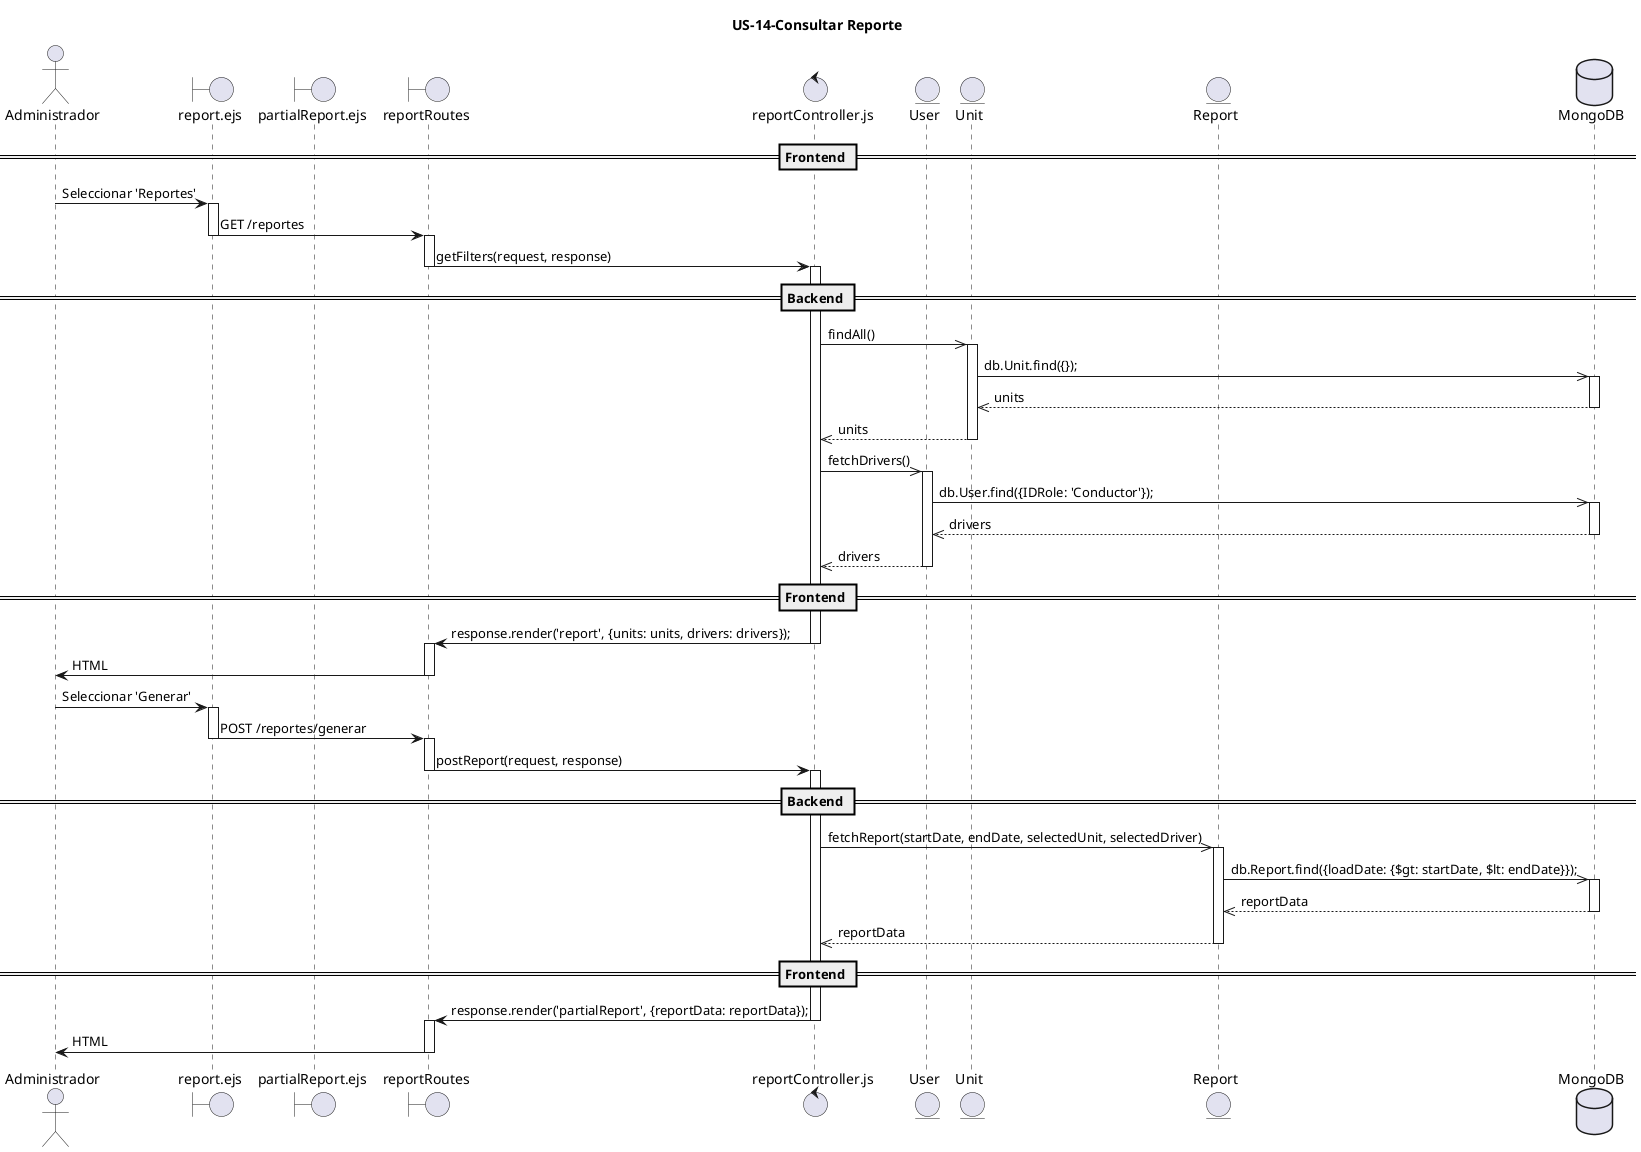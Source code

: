 @startuml US-14-consultarReporte
title US-14-Consultar Reporte

actor Administrador

boundary "report.ejs" as parent_view
boundary "partialReport.ejs" as partial_view
boundary "reportRoutes" as routes
control "reportController.js" as controller
entity "User" as model_user
entity "Unit" as model_unit
entity "Report" as model_report
database "MongoDB" as db

== Frontend ==
Administrador -> parent_view: Seleccionar 'Reportes'
activate parent_view
parent_view -> routes: GET /reportes
deactivate parent_view
activate routes

routes -> controller: getFilters(request, response)
deactivate routes

== Backend ==
activate controller
controller ->> model_unit: findAll()
activate model_unit
model_unit ->> db: db.Unit.find({});
activate db
db -->> model_unit: units
deactivate db
model_unit -->> controller: units
deactivate model_unit

controller ->> model_user: fetchDrivers()
activate model_user
model_user ->> db: db.User.find({IDRole: 'Conductor'});
activate db
db -->> model_user: drivers
deactivate db
model_user -->> controller: drivers
deactivate model_user

== Frontend ==
controller -> routes: response.render('report', {units: units, drivers: drivers});
deactivate controller

activate routes
routes -> Administrador: HTML
deactivate routes

Administrador  -> parent_view: Seleccionar 'Generar'
activate parent_view

parent_view -> routes: POST /reportes/generar
deactivate parent_view
activate routes

routes -> controller: postReport(request, response)
deactivate routes

== Backend ==
activate controller
controller ->> model_report: fetchReport(startDate, endDate, selectedUnit, selectedDriver)
activate model_report
model_report ->> db: db.Report.find({loadDate: {$gt: startDate, $lt: endDate}});
activate db
db -->> model_report: reportData
deactivate db
model_report -->> controller: reportData
deactivate model_report

== Frontend ==
controller -> routes: response.render('partialReport', {reportData: reportData});
deactivate controller
activate routes
routes -> Administrador: HTML
deactivate routes
@enduml
